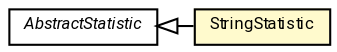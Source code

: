 #!/usr/local/bin/dot
#
# Class diagram 
# Generated by UMLGraph version R5_7_2-60-g0e99a6 (http://www.spinellis.gr/umlgraph/)
#

digraph G {
	graph [fontnames="svg"]
	edge [fontname="Roboto",fontsize=7,labelfontname="Roboto",labelfontsize=7,color="black"];
	node [fontname="Roboto",fontcolor="black",fontsize=8,shape=plaintext,margin=0,width=0,height=0];
	nodesep=0.15;
	ranksep=0.25;
	rankdir=LR;
	// de.lmu.ifi.dbs.elki.logging.statistics.AbstractStatistic
	c10070414 [label=<<table title="de.lmu.ifi.dbs.elki.logging.statistics.AbstractStatistic" border="0" cellborder="1" cellspacing="0" cellpadding="2" href="AbstractStatistic.html" target="_parent">
		<tr><td><table border="0" cellspacing="0" cellpadding="1">
		<tr><td align="center" balign="center"> <font face="Roboto"><i>AbstractStatistic</i></font> </td></tr>
		</table></td></tr>
		</table>>, URL="AbstractStatistic.html"];
	// de.lmu.ifi.dbs.elki.logging.statistics.StringStatistic
	c10070420 [label=<<table title="de.lmu.ifi.dbs.elki.logging.statistics.StringStatistic" border="0" cellborder="1" cellspacing="0" cellpadding="2" bgcolor="lemonChiffon" href="StringStatistic.html" target="_parent">
		<tr><td><table border="0" cellspacing="0" cellpadding="1">
		<tr><td align="center" balign="center"> <font face="Roboto">StringStatistic</font> </td></tr>
		</table></td></tr>
		</table>>, URL="StringStatistic.html"];
	// de.lmu.ifi.dbs.elki.logging.statistics.StringStatistic extends de.lmu.ifi.dbs.elki.logging.statistics.AbstractStatistic
	c10070414 -> c10070420 [arrowtail=empty,dir=back,weight=10];
}

